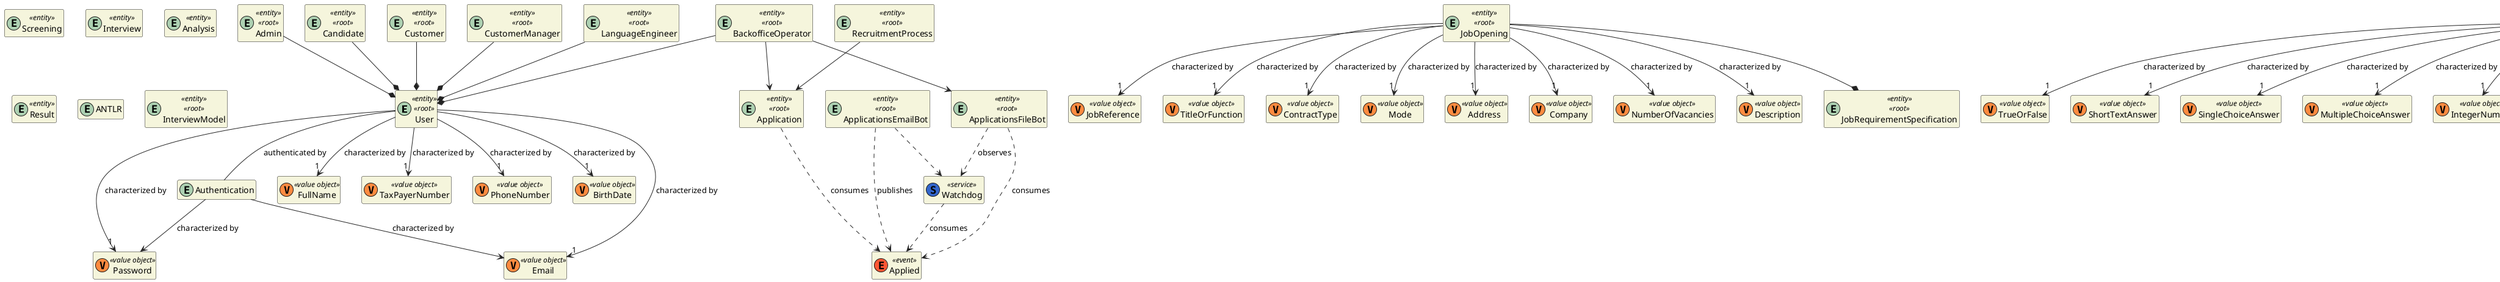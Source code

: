 @startuml domain-model

skinparam classAttributeIconSize 0
hide empty attributes
hide empty methods
skinparam classBackgroundColor beige
skinparam ArrowColor #222222

'package "<<aggregate>> User" {

    'How does authentication work?

    entity User <<entity>> <<root>> {}
    class Email <<(V, #FF8B40) value object>> {}
    class FullName <<(V, #FF8B40) value object>> {}
    class Password <<(V, #FF8B40) value object>> {}
    class TaxPayerNumber <<(V, #FF8B40) value object>> {}
    class PhoneNumber <<(V, #FF8B40) value object>> {}
    class BirthDate <<(V, #FF8B40) value object>> {}
'}

'package "<<aggregate>> Admin" {
    entity Admin <<entity>> <<root>> {}
'}

'package "<<aggregate>> Customer Manager" {
    entity CustomerManager <<entity>> <<root>> {}
'}

'package "<<aggregate>> Backoffice Operator" {
    entity BackofficeOperator <<entity>> <<root>> {}
'}

'package "<<aggregate>> Language Engineer"{
    entity LanguageEngineer <<entity>> <<root>> {}
'}

'package "<<aggregate>> Candidate" {
    entity Candidate <<entity>> <<root>> {}
'}

'package "<<aggregate>> Customer" {
    entity Customer <<entity>> <<root>> {}
'}

entity RecruitmentProcess <<entity>> <<root>> {}
entity Screening <<entity>> {}
entity Interview <<entity>> {}
entity Analysis <<entity>> {}
entity Result <<entity>> {}


entity Application <<entity>> <<root>> {}
class Applied <<(E, #FF5733) event>> {}
class Watchdog <<(S, #3366CC) service>> {}

'package "<<aggregate>> Job Opening" {

    entity JobOpening <<entity>> <<root>> {}
    class JobReference <<(V, #FF8B40) value object>> {}
    class TitleOrFunction <<(V, #FF8B40) value object>> {}
    class ContractType <<(V, #FF8B40) value object>> {}
    class Mode <<(V, #FF8B40) value object>> {}
    class Address <<(V, #FF8B40) value object>> {}
    class Company <<(V, #FF8B40) value object>> {}
    class NumberOfVacancies <<(V, #FF8B40) value object>> {}
    class Description <<(V, #FF8B40) value object>> {}
'}

'package "<<aggregate>> Job Requirements Specification" {
    entity JobRequirementSpecification <<entity>> <<root>> {}
'}

'Question
entity ANTLR {}
entity Authentication {}

'package "<<aggregate>> Interview Model" {

    entity InterviewModel <<entity>> <<root>> {}
    entity Question <<entity>> <<root>> {}
    
    'Class or Entity?
    class TrueOrFalse <<(V, #FF8B40) value object>> {}
    class ShortTextAnswer <<(V, #FF8B40) value object>> {}
    class SingleChoiceAnswer <<(V, #FF8B40) value object>> {}
    class MultipleChoiceAnswer <<(V, #FF8B40) value object>> {}
    class IntegerNumber <<(V, #FF8B40) value object>> {}
    class DecimalNumber <<(V, #FF8B40) value object>> {}
    class Date <<(V, #FF8B40) value object>> {}
    class Time <<(V, #FF8B40) value object>> {}
    class NumericScale <<(V, #FF8B40) value object>> {}
    class QuestionBody <<(V, #FF8B40) value object>> {}
    class Grade <<(V, #FF8B40) value object>> {}
'}

'package "<<aggregate>> Applications Email Bot" {
    entity ApplicationsEmailBot <<entity>> <<root>> {}
'}


'package "<<aggregate>> Applications File Bot" {
    entity ApplicationsFileBot <<entity>> <<root>> {}
'}

' User value objects
User --> "1" Email : characterized by
User --> "1" FullName : characterized by
User --> "1" Password : characterized by
User --> "1" TaxPayerNumber : characterized by
User --> "1" PhoneNumber : characterized by
User --> "1" BirthDate : characterized by
Admin --* User
CustomerManager --* User
BackofficeOperator --* User
Customer --* User
LanguageEngineer --* User
Candidate --* User
User -- Authentication : authenticated by

'Authentication
'Same Value Object?
Authentication --> Email : characterized by
Authentication --> Password : characterized by

' BackofficeOperator
BackofficeOperator --> Application
BackofficeOperator --> ApplicationsFileBot

' Recruitment Process
RecruitmentProcess --> Application
Application ..> Applied : consumes

ApplicationsFileBot ..> Applied : consumes
ApplicationsEmailBot ..> Applied : publishes

' Watchdog
ApplicationsEmailBot ..> Watchdog
ApplicationsFileBot ..> Watchdog : observes
Watchdog ..> Applied : consumes

' Job Opening
JobOpening --> "1" JobReference : characterized by
JobOpening --> "1" TitleOrFunction : characterized by
JobOpening --> "1" ContractType : characterized by
JobOpening --> "1" Mode : characterized by
JobOpening --> "1" Address : characterized by
JobOpening --> "1" Company : characterized by
JobOpening --> "1" NumberOfVacancies : characterized by
JobOpening --> "1" Description : characterized by
JobOpening --* JobRequirementSpecification

' Interview Models
Question --> "1" TrueOrFalse : characterized by
Question --> "1" ShortTextAnswer : characterized by
Question --> "1" SingleChoiceAnswer : characterized by
Question --> "1" MultipleChoiceAnswer : characterized by
Question --> "1" IntegerNumber : characterized by
Question --> "1" DecimalNumber : characterized by
Question --> "1" Date : characterized by
Question --> "1" Time : characterized by
Question --> "1" NumericScale : characterized by
Question --> "1" QuestionBody : characterized by
Question --> "1" Grade : characterized by

@enduml